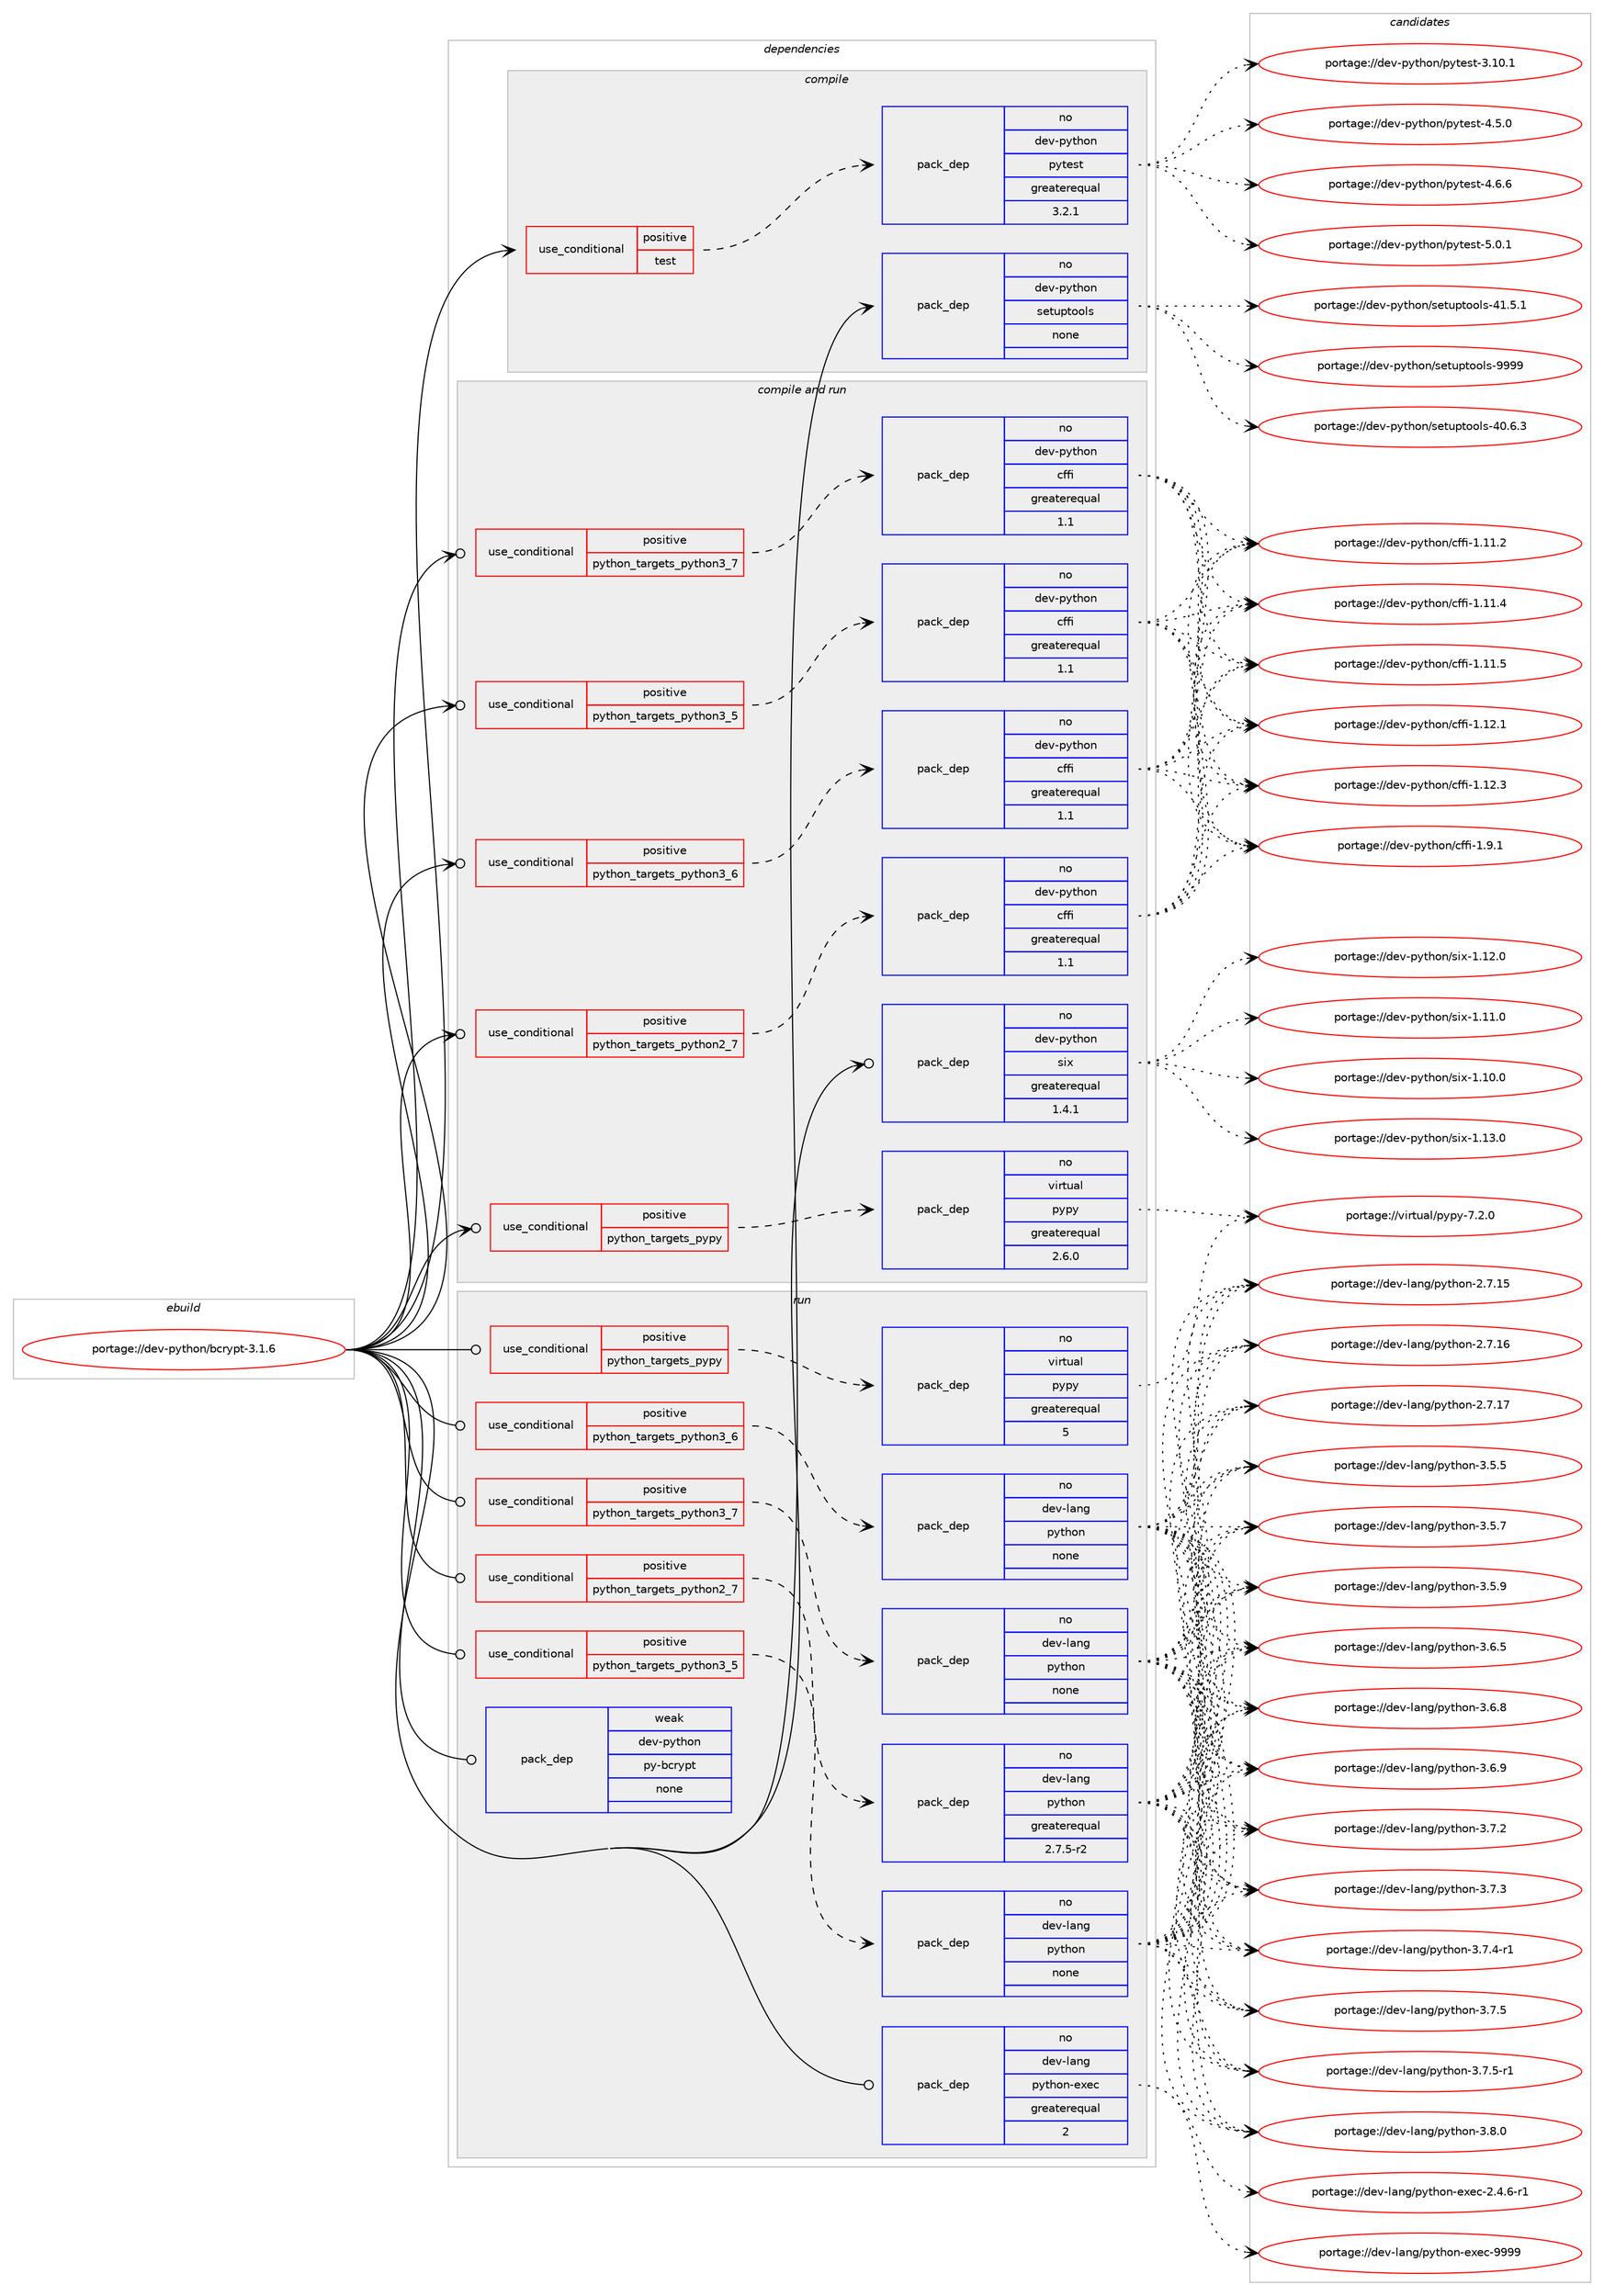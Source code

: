 digraph prolog {

# *************
# Graph options
# *************

newrank=true;
concentrate=true;
compound=true;
graph [rankdir=LR,fontname=Helvetica,fontsize=10,ranksep=1.5];#, ranksep=2.5, nodesep=0.2];
edge  [arrowhead=vee];
node  [fontname=Helvetica,fontsize=10];

# **********
# The ebuild
# **********

subgraph cluster_leftcol {
color=gray;
rank=same;
label=<<i>ebuild</i>>;
id [label="portage://dev-python/bcrypt-3.1.6", color=red, width=4, href="../dev-python/bcrypt-3.1.6.svg"];
}

# ****************
# The dependencies
# ****************

subgraph cluster_midcol {
color=gray;
label=<<i>dependencies</i>>;
subgraph cluster_compile {
fillcolor="#eeeeee";
style=filled;
label=<<i>compile</i>>;
subgraph cond26095 {
dependency131484 [label=<<TABLE BORDER="0" CELLBORDER="1" CELLSPACING="0" CELLPADDING="4"><TR><TD ROWSPAN="3" CELLPADDING="10">use_conditional</TD></TR><TR><TD>positive</TD></TR><TR><TD>test</TD></TR></TABLE>>, shape=none, color=red];
subgraph pack102082 {
dependency131485 [label=<<TABLE BORDER="0" CELLBORDER="1" CELLSPACING="0" CELLPADDING="4" WIDTH="220"><TR><TD ROWSPAN="6" CELLPADDING="30">pack_dep</TD></TR><TR><TD WIDTH="110">no</TD></TR><TR><TD>dev-python</TD></TR><TR><TD>pytest</TD></TR><TR><TD>greaterequal</TD></TR><TR><TD>3.2.1</TD></TR></TABLE>>, shape=none, color=blue];
}
dependency131484:e -> dependency131485:w [weight=20,style="dashed",arrowhead="vee"];
}
id:e -> dependency131484:w [weight=20,style="solid",arrowhead="vee"];
subgraph pack102083 {
dependency131486 [label=<<TABLE BORDER="0" CELLBORDER="1" CELLSPACING="0" CELLPADDING="4" WIDTH="220"><TR><TD ROWSPAN="6" CELLPADDING="30">pack_dep</TD></TR><TR><TD WIDTH="110">no</TD></TR><TR><TD>dev-python</TD></TR><TR><TD>setuptools</TD></TR><TR><TD>none</TD></TR><TR><TD></TD></TR></TABLE>>, shape=none, color=blue];
}
id:e -> dependency131486:w [weight=20,style="solid",arrowhead="vee"];
}
subgraph cluster_compileandrun {
fillcolor="#eeeeee";
style=filled;
label=<<i>compile and run</i>>;
subgraph cond26096 {
dependency131487 [label=<<TABLE BORDER="0" CELLBORDER="1" CELLSPACING="0" CELLPADDING="4"><TR><TD ROWSPAN="3" CELLPADDING="10">use_conditional</TD></TR><TR><TD>positive</TD></TR><TR><TD>python_targets_pypy</TD></TR></TABLE>>, shape=none, color=red];
subgraph pack102084 {
dependency131488 [label=<<TABLE BORDER="0" CELLBORDER="1" CELLSPACING="0" CELLPADDING="4" WIDTH="220"><TR><TD ROWSPAN="6" CELLPADDING="30">pack_dep</TD></TR><TR><TD WIDTH="110">no</TD></TR><TR><TD>virtual</TD></TR><TR><TD>pypy</TD></TR><TR><TD>greaterequal</TD></TR><TR><TD>2.6.0</TD></TR></TABLE>>, shape=none, color=blue];
}
dependency131487:e -> dependency131488:w [weight=20,style="dashed",arrowhead="vee"];
}
id:e -> dependency131487:w [weight=20,style="solid",arrowhead="odotvee"];
subgraph cond26097 {
dependency131489 [label=<<TABLE BORDER="0" CELLBORDER="1" CELLSPACING="0" CELLPADDING="4"><TR><TD ROWSPAN="3" CELLPADDING="10">use_conditional</TD></TR><TR><TD>positive</TD></TR><TR><TD>python_targets_python2_7</TD></TR></TABLE>>, shape=none, color=red];
subgraph pack102085 {
dependency131490 [label=<<TABLE BORDER="0" CELLBORDER="1" CELLSPACING="0" CELLPADDING="4" WIDTH="220"><TR><TD ROWSPAN="6" CELLPADDING="30">pack_dep</TD></TR><TR><TD WIDTH="110">no</TD></TR><TR><TD>dev-python</TD></TR><TR><TD>cffi</TD></TR><TR><TD>greaterequal</TD></TR><TR><TD>1.1</TD></TR></TABLE>>, shape=none, color=blue];
}
dependency131489:e -> dependency131490:w [weight=20,style="dashed",arrowhead="vee"];
}
id:e -> dependency131489:w [weight=20,style="solid",arrowhead="odotvee"];
subgraph cond26098 {
dependency131491 [label=<<TABLE BORDER="0" CELLBORDER="1" CELLSPACING="0" CELLPADDING="4"><TR><TD ROWSPAN="3" CELLPADDING="10">use_conditional</TD></TR><TR><TD>positive</TD></TR><TR><TD>python_targets_python3_5</TD></TR></TABLE>>, shape=none, color=red];
subgraph pack102086 {
dependency131492 [label=<<TABLE BORDER="0" CELLBORDER="1" CELLSPACING="0" CELLPADDING="4" WIDTH="220"><TR><TD ROWSPAN="6" CELLPADDING="30">pack_dep</TD></TR><TR><TD WIDTH="110">no</TD></TR><TR><TD>dev-python</TD></TR><TR><TD>cffi</TD></TR><TR><TD>greaterequal</TD></TR><TR><TD>1.1</TD></TR></TABLE>>, shape=none, color=blue];
}
dependency131491:e -> dependency131492:w [weight=20,style="dashed",arrowhead="vee"];
}
id:e -> dependency131491:w [weight=20,style="solid",arrowhead="odotvee"];
subgraph cond26099 {
dependency131493 [label=<<TABLE BORDER="0" CELLBORDER="1" CELLSPACING="0" CELLPADDING="4"><TR><TD ROWSPAN="3" CELLPADDING="10">use_conditional</TD></TR><TR><TD>positive</TD></TR><TR><TD>python_targets_python3_6</TD></TR></TABLE>>, shape=none, color=red];
subgraph pack102087 {
dependency131494 [label=<<TABLE BORDER="0" CELLBORDER="1" CELLSPACING="0" CELLPADDING="4" WIDTH="220"><TR><TD ROWSPAN="6" CELLPADDING="30">pack_dep</TD></TR><TR><TD WIDTH="110">no</TD></TR><TR><TD>dev-python</TD></TR><TR><TD>cffi</TD></TR><TR><TD>greaterequal</TD></TR><TR><TD>1.1</TD></TR></TABLE>>, shape=none, color=blue];
}
dependency131493:e -> dependency131494:w [weight=20,style="dashed",arrowhead="vee"];
}
id:e -> dependency131493:w [weight=20,style="solid",arrowhead="odotvee"];
subgraph cond26100 {
dependency131495 [label=<<TABLE BORDER="0" CELLBORDER="1" CELLSPACING="0" CELLPADDING="4"><TR><TD ROWSPAN="3" CELLPADDING="10">use_conditional</TD></TR><TR><TD>positive</TD></TR><TR><TD>python_targets_python3_7</TD></TR></TABLE>>, shape=none, color=red];
subgraph pack102088 {
dependency131496 [label=<<TABLE BORDER="0" CELLBORDER="1" CELLSPACING="0" CELLPADDING="4" WIDTH="220"><TR><TD ROWSPAN="6" CELLPADDING="30">pack_dep</TD></TR><TR><TD WIDTH="110">no</TD></TR><TR><TD>dev-python</TD></TR><TR><TD>cffi</TD></TR><TR><TD>greaterequal</TD></TR><TR><TD>1.1</TD></TR></TABLE>>, shape=none, color=blue];
}
dependency131495:e -> dependency131496:w [weight=20,style="dashed",arrowhead="vee"];
}
id:e -> dependency131495:w [weight=20,style="solid",arrowhead="odotvee"];
subgraph pack102089 {
dependency131497 [label=<<TABLE BORDER="0" CELLBORDER="1" CELLSPACING="0" CELLPADDING="4" WIDTH="220"><TR><TD ROWSPAN="6" CELLPADDING="30">pack_dep</TD></TR><TR><TD WIDTH="110">no</TD></TR><TR><TD>dev-python</TD></TR><TR><TD>six</TD></TR><TR><TD>greaterequal</TD></TR><TR><TD>1.4.1</TD></TR></TABLE>>, shape=none, color=blue];
}
id:e -> dependency131497:w [weight=20,style="solid",arrowhead="odotvee"];
}
subgraph cluster_run {
fillcolor="#eeeeee";
style=filled;
label=<<i>run</i>>;
subgraph cond26101 {
dependency131498 [label=<<TABLE BORDER="0" CELLBORDER="1" CELLSPACING="0" CELLPADDING="4"><TR><TD ROWSPAN="3" CELLPADDING="10">use_conditional</TD></TR><TR><TD>positive</TD></TR><TR><TD>python_targets_pypy</TD></TR></TABLE>>, shape=none, color=red];
subgraph pack102090 {
dependency131499 [label=<<TABLE BORDER="0" CELLBORDER="1" CELLSPACING="0" CELLPADDING="4" WIDTH="220"><TR><TD ROWSPAN="6" CELLPADDING="30">pack_dep</TD></TR><TR><TD WIDTH="110">no</TD></TR><TR><TD>virtual</TD></TR><TR><TD>pypy</TD></TR><TR><TD>greaterequal</TD></TR><TR><TD>5</TD></TR></TABLE>>, shape=none, color=blue];
}
dependency131498:e -> dependency131499:w [weight=20,style="dashed",arrowhead="vee"];
}
id:e -> dependency131498:w [weight=20,style="solid",arrowhead="odot"];
subgraph cond26102 {
dependency131500 [label=<<TABLE BORDER="0" CELLBORDER="1" CELLSPACING="0" CELLPADDING="4"><TR><TD ROWSPAN="3" CELLPADDING="10">use_conditional</TD></TR><TR><TD>positive</TD></TR><TR><TD>python_targets_python2_7</TD></TR></TABLE>>, shape=none, color=red];
subgraph pack102091 {
dependency131501 [label=<<TABLE BORDER="0" CELLBORDER="1" CELLSPACING="0" CELLPADDING="4" WIDTH="220"><TR><TD ROWSPAN="6" CELLPADDING="30">pack_dep</TD></TR><TR><TD WIDTH="110">no</TD></TR><TR><TD>dev-lang</TD></TR><TR><TD>python</TD></TR><TR><TD>greaterequal</TD></TR><TR><TD>2.7.5-r2</TD></TR></TABLE>>, shape=none, color=blue];
}
dependency131500:e -> dependency131501:w [weight=20,style="dashed",arrowhead="vee"];
}
id:e -> dependency131500:w [weight=20,style="solid",arrowhead="odot"];
subgraph cond26103 {
dependency131502 [label=<<TABLE BORDER="0" CELLBORDER="1" CELLSPACING="0" CELLPADDING="4"><TR><TD ROWSPAN="3" CELLPADDING="10">use_conditional</TD></TR><TR><TD>positive</TD></TR><TR><TD>python_targets_python3_5</TD></TR></TABLE>>, shape=none, color=red];
subgraph pack102092 {
dependency131503 [label=<<TABLE BORDER="0" CELLBORDER="1" CELLSPACING="0" CELLPADDING="4" WIDTH="220"><TR><TD ROWSPAN="6" CELLPADDING="30">pack_dep</TD></TR><TR><TD WIDTH="110">no</TD></TR><TR><TD>dev-lang</TD></TR><TR><TD>python</TD></TR><TR><TD>none</TD></TR><TR><TD></TD></TR></TABLE>>, shape=none, color=blue];
}
dependency131502:e -> dependency131503:w [weight=20,style="dashed",arrowhead="vee"];
}
id:e -> dependency131502:w [weight=20,style="solid",arrowhead="odot"];
subgraph cond26104 {
dependency131504 [label=<<TABLE BORDER="0" CELLBORDER="1" CELLSPACING="0" CELLPADDING="4"><TR><TD ROWSPAN="3" CELLPADDING="10">use_conditional</TD></TR><TR><TD>positive</TD></TR><TR><TD>python_targets_python3_6</TD></TR></TABLE>>, shape=none, color=red];
subgraph pack102093 {
dependency131505 [label=<<TABLE BORDER="0" CELLBORDER="1" CELLSPACING="0" CELLPADDING="4" WIDTH="220"><TR><TD ROWSPAN="6" CELLPADDING="30">pack_dep</TD></TR><TR><TD WIDTH="110">no</TD></TR><TR><TD>dev-lang</TD></TR><TR><TD>python</TD></TR><TR><TD>none</TD></TR><TR><TD></TD></TR></TABLE>>, shape=none, color=blue];
}
dependency131504:e -> dependency131505:w [weight=20,style="dashed",arrowhead="vee"];
}
id:e -> dependency131504:w [weight=20,style="solid",arrowhead="odot"];
subgraph cond26105 {
dependency131506 [label=<<TABLE BORDER="0" CELLBORDER="1" CELLSPACING="0" CELLPADDING="4"><TR><TD ROWSPAN="3" CELLPADDING="10">use_conditional</TD></TR><TR><TD>positive</TD></TR><TR><TD>python_targets_python3_7</TD></TR></TABLE>>, shape=none, color=red];
subgraph pack102094 {
dependency131507 [label=<<TABLE BORDER="0" CELLBORDER="1" CELLSPACING="0" CELLPADDING="4" WIDTH="220"><TR><TD ROWSPAN="6" CELLPADDING="30">pack_dep</TD></TR><TR><TD WIDTH="110">no</TD></TR><TR><TD>dev-lang</TD></TR><TR><TD>python</TD></TR><TR><TD>none</TD></TR><TR><TD></TD></TR></TABLE>>, shape=none, color=blue];
}
dependency131506:e -> dependency131507:w [weight=20,style="dashed",arrowhead="vee"];
}
id:e -> dependency131506:w [weight=20,style="solid",arrowhead="odot"];
subgraph pack102095 {
dependency131508 [label=<<TABLE BORDER="0" CELLBORDER="1" CELLSPACING="0" CELLPADDING="4" WIDTH="220"><TR><TD ROWSPAN="6" CELLPADDING="30">pack_dep</TD></TR><TR><TD WIDTH="110">no</TD></TR><TR><TD>dev-lang</TD></TR><TR><TD>python-exec</TD></TR><TR><TD>greaterequal</TD></TR><TR><TD>2</TD></TR></TABLE>>, shape=none, color=blue];
}
id:e -> dependency131508:w [weight=20,style="solid",arrowhead="odot"];
subgraph pack102096 {
dependency131509 [label=<<TABLE BORDER="0" CELLBORDER="1" CELLSPACING="0" CELLPADDING="4" WIDTH="220"><TR><TD ROWSPAN="6" CELLPADDING="30">pack_dep</TD></TR><TR><TD WIDTH="110">weak</TD></TR><TR><TD>dev-python</TD></TR><TR><TD>py-bcrypt</TD></TR><TR><TD>none</TD></TR><TR><TD></TD></TR></TABLE>>, shape=none, color=blue];
}
id:e -> dependency131509:w [weight=20,style="solid",arrowhead="odot"];
}
}

# **************
# The candidates
# **************

subgraph cluster_choices {
rank=same;
color=gray;
label=<<i>candidates</i>>;

subgraph choice102082 {
color=black;
nodesep=1;
choiceportage100101118451121211161041111104711212111610111511645514649484649 [label="portage://dev-python/pytest-3.10.1", color=red, width=4,href="../dev-python/pytest-3.10.1.svg"];
choiceportage1001011184511212111610411111047112121116101115116455246534648 [label="portage://dev-python/pytest-4.5.0", color=red, width=4,href="../dev-python/pytest-4.5.0.svg"];
choiceportage1001011184511212111610411111047112121116101115116455246544654 [label="portage://dev-python/pytest-4.6.6", color=red, width=4,href="../dev-python/pytest-4.6.6.svg"];
choiceportage1001011184511212111610411111047112121116101115116455346484649 [label="portage://dev-python/pytest-5.0.1", color=red, width=4,href="../dev-python/pytest-5.0.1.svg"];
dependency131485:e -> choiceportage100101118451121211161041111104711212111610111511645514649484649:w [style=dotted,weight="100"];
dependency131485:e -> choiceportage1001011184511212111610411111047112121116101115116455246534648:w [style=dotted,weight="100"];
dependency131485:e -> choiceportage1001011184511212111610411111047112121116101115116455246544654:w [style=dotted,weight="100"];
dependency131485:e -> choiceportage1001011184511212111610411111047112121116101115116455346484649:w [style=dotted,weight="100"];
}
subgraph choice102083 {
color=black;
nodesep=1;
choiceportage100101118451121211161041111104711510111611711211611111110811545524846544651 [label="portage://dev-python/setuptools-40.6.3", color=red, width=4,href="../dev-python/setuptools-40.6.3.svg"];
choiceportage100101118451121211161041111104711510111611711211611111110811545524946534649 [label="portage://dev-python/setuptools-41.5.1", color=red, width=4,href="../dev-python/setuptools-41.5.1.svg"];
choiceportage10010111845112121116104111110471151011161171121161111111081154557575757 [label="portage://dev-python/setuptools-9999", color=red, width=4,href="../dev-python/setuptools-9999.svg"];
dependency131486:e -> choiceportage100101118451121211161041111104711510111611711211611111110811545524846544651:w [style=dotted,weight="100"];
dependency131486:e -> choiceportage100101118451121211161041111104711510111611711211611111110811545524946534649:w [style=dotted,weight="100"];
dependency131486:e -> choiceportage10010111845112121116104111110471151011161171121161111111081154557575757:w [style=dotted,weight="100"];
}
subgraph choice102084 {
color=black;
nodesep=1;
choiceportage1181051141161179710847112121112121455546504648 [label="portage://virtual/pypy-7.2.0", color=red, width=4,href="../virtual/pypy-7.2.0.svg"];
dependency131488:e -> choiceportage1181051141161179710847112121112121455546504648:w [style=dotted,weight="100"];
}
subgraph choice102085 {
color=black;
nodesep=1;
choiceportage10010111845112121116104111110479910210210545494649494650 [label="portage://dev-python/cffi-1.11.2", color=red, width=4,href="../dev-python/cffi-1.11.2.svg"];
choiceportage10010111845112121116104111110479910210210545494649494652 [label="portage://dev-python/cffi-1.11.4", color=red, width=4,href="../dev-python/cffi-1.11.4.svg"];
choiceportage10010111845112121116104111110479910210210545494649494653 [label="portage://dev-python/cffi-1.11.5", color=red, width=4,href="../dev-python/cffi-1.11.5.svg"];
choiceportage10010111845112121116104111110479910210210545494649504649 [label="portage://dev-python/cffi-1.12.1", color=red, width=4,href="../dev-python/cffi-1.12.1.svg"];
choiceportage10010111845112121116104111110479910210210545494649504651 [label="portage://dev-python/cffi-1.12.3", color=red, width=4,href="../dev-python/cffi-1.12.3.svg"];
choiceportage100101118451121211161041111104799102102105454946574649 [label="portage://dev-python/cffi-1.9.1", color=red, width=4,href="../dev-python/cffi-1.9.1.svg"];
dependency131490:e -> choiceportage10010111845112121116104111110479910210210545494649494650:w [style=dotted,weight="100"];
dependency131490:e -> choiceportage10010111845112121116104111110479910210210545494649494652:w [style=dotted,weight="100"];
dependency131490:e -> choiceportage10010111845112121116104111110479910210210545494649494653:w [style=dotted,weight="100"];
dependency131490:e -> choiceportage10010111845112121116104111110479910210210545494649504649:w [style=dotted,weight="100"];
dependency131490:e -> choiceportage10010111845112121116104111110479910210210545494649504651:w [style=dotted,weight="100"];
dependency131490:e -> choiceportage100101118451121211161041111104799102102105454946574649:w [style=dotted,weight="100"];
}
subgraph choice102086 {
color=black;
nodesep=1;
choiceportage10010111845112121116104111110479910210210545494649494650 [label="portage://dev-python/cffi-1.11.2", color=red, width=4,href="../dev-python/cffi-1.11.2.svg"];
choiceportage10010111845112121116104111110479910210210545494649494652 [label="portage://dev-python/cffi-1.11.4", color=red, width=4,href="../dev-python/cffi-1.11.4.svg"];
choiceportage10010111845112121116104111110479910210210545494649494653 [label="portage://dev-python/cffi-1.11.5", color=red, width=4,href="../dev-python/cffi-1.11.5.svg"];
choiceportage10010111845112121116104111110479910210210545494649504649 [label="portage://dev-python/cffi-1.12.1", color=red, width=4,href="../dev-python/cffi-1.12.1.svg"];
choiceportage10010111845112121116104111110479910210210545494649504651 [label="portage://dev-python/cffi-1.12.3", color=red, width=4,href="../dev-python/cffi-1.12.3.svg"];
choiceportage100101118451121211161041111104799102102105454946574649 [label="portage://dev-python/cffi-1.9.1", color=red, width=4,href="../dev-python/cffi-1.9.1.svg"];
dependency131492:e -> choiceportage10010111845112121116104111110479910210210545494649494650:w [style=dotted,weight="100"];
dependency131492:e -> choiceportage10010111845112121116104111110479910210210545494649494652:w [style=dotted,weight="100"];
dependency131492:e -> choiceportage10010111845112121116104111110479910210210545494649494653:w [style=dotted,weight="100"];
dependency131492:e -> choiceportage10010111845112121116104111110479910210210545494649504649:w [style=dotted,weight="100"];
dependency131492:e -> choiceportage10010111845112121116104111110479910210210545494649504651:w [style=dotted,weight="100"];
dependency131492:e -> choiceportage100101118451121211161041111104799102102105454946574649:w [style=dotted,weight="100"];
}
subgraph choice102087 {
color=black;
nodesep=1;
choiceportage10010111845112121116104111110479910210210545494649494650 [label="portage://dev-python/cffi-1.11.2", color=red, width=4,href="../dev-python/cffi-1.11.2.svg"];
choiceportage10010111845112121116104111110479910210210545494649494652 [label="portage://dev-python/cffi-1.11.4", color=red, width=4,href="../dev-python/cffi-1.11.4.svg"];
choiceportage10010111845112121116104111110479910210210545494649494653 [label="portage://dev-python/cffi-1.11.5", color=red, width=4,href="../dev-python/cffi-1.11.5.svg"];
choiceportage10010111845112121116104111110479910210210545494649504649 [label="portage://dev-python/cffi-1.12.1", color=red, width=4,href="../dev-python/cffi-1.12.1.svg"];
choiceportage10010111845112121116104111110479910210210545494649504651 [label="portage://dev-python/cffi-1.12.3", color=red, width=4,href="../dev-python/cffi-1.12.3.svg"];
choiceportage100101118451121211161041111104799102102105454946574649 [label="portage://dev-python/cffi-1.9.1", color=red, width=4,href="../dev-python/cffi-1.9.1.svg"];
dependency131494:e -> choiceportage10010111845112121116104111110479910210210545494649494650:w [style=dotted,weight="100"];
dependency131494:e -> choiceportage10010111845112121116104111110479910210210545494649494652:w [style=dotted,weight="100"];
dependency131494:e -> choiceportage10010111845112121116104111110479910210210545494649494653:w [style=dotted,weight="100"];
dependency131494:e -> choiceportage10010111845112121116104111110479910210210545494649504649:w [style=dotted,weight="100"];
dependency131494:e -> choiceportage10010111845112121116104111110479910210210545494649504651:w [style=dotted,weight="100"];
dependency131494:e -> choiceportage100101118451121211161041111104799102102105454946574649:w [style=dotted,weight="100"];
}
subgraph choice102088 {
color=black;
nodesep=1;
choiceportage10010111845112121116104111110479910210210545494649494650 [label="portage://dev-python/cffi-1.11.2", color=red, width=4,href="../dev-python/cffi-1.11.2.svg"];
choiceportage10010111845112121116104111110479910210210545494649494652 [label="portage://dev-python/cffi-1.11.4", color=red, width=4,href="../dev-python/cffi-1.11.4.svg"];
choiceportage10010111845112121116104111110479910210210545494649494653 [label="portage://dev-python/cffi-1.11.5", color=red, width=4,href="../dev-python/cffi-1.11.5.svg"];
choiceportage10010111845112121116104111110479910210210545494649504649 [label="portage://dev-python/cffi-1.12.1", color=red, width=4,href="../dev-python/cffi-1.12.1.svg"];
choiceportage10010111845112121116104111110479910210210545494649504651 [label="portage://dev-python/cffi-1.12.3", color=red, width=4,href="../dev-python/cffi-1.12.3.svg"];
choiceportage100101118451121211161041111104799102102105454946574649 [label="portage://dev-python/cffi-1.9.1", color=red, width=4,href="../dev-python/cffi-1.9.1.svg"];
dependency131496:e -> choiceportage10010111845112121116104111110479910210210545494649494650:w [style=dotted,weight="100"];
dependency131496:e -> choiceportage10010111845112121116104111110479910210210545494649494652:w [style=dotted,weight="100"];
dependency131496:e -> choiceportage10010111845112121116104111110479910210210545494649494653:w [style=dotted,weight="100"];
dependency131496:e -> choiceportage10010111845112121116104111110479910210210545494649504649:w [style=dotted,weight="100"];
dependency131496:e -> choiceportage10010111845112121116104111110479910210210545494649504651:w [style=dotted,weight="100"];
dependency131496:e -> choiceportage100101118451121211161041111104799102102105454946574649:w [style=dotted,weight="100"];
}
subgraph choice102089 {
color=black;
nodesep=1;
choiceportage100101118451121211161041111104711510512045494649484648 [label="portage://dev-python/six-1.10.0", color=red, width=4,href="../dev-python/six-1.10.0.svg"];
choiceportage100101118451121211161041111104711510512045494649494648 [label="portage://dev-python/six-1.11.0", color=red, width=4,href="../dev-python/six-1.11.0.svg"];
choiceportage100101118451121211161041111104711510512045494649504648 [label="portage://dev-python/six-1.12.0", color=red, width=4,href="../dev-python/six-1.12.0.svg"];
choiceportage100101118451121211161041111104711510512045494649514648 [label="portage://dev-python/six-1.13.0", color=red, width=4,href="../dev-python/six-1.13.0.svg"];
dependency131497:e -> choiceportage100101118451121211161041111104711510512045494649484648:w [style=dotted,weight="100"];
dependency131497:e -> choiceportage100101118451121211161041111104711510512045494649494648:w [style=dotted,weight="100"];
dependency131497:e -> choiceportage100101118451121211161041111104711510512045494649504648:w [style=dotted,weight="100"];
dependency131497:e -> choiceportage100101118451121211161041111104711510512045494649514648:w [style=dotted,weight="100"];
}
subgraph choice102090 {
color=black;
nodesep=1;
choiceportage1181051141161179710847112121112121455546504648 [label="portage://virtual/pypy-7.2.0", color=red, width=4,href="../virtual/pypy-7.2.0.svg"];
dependency131499:e -> choiceportage1181051141161179710847112121112121455546504648:w [style=dotted,weight="100"];
}
subgraph choice102091 {
color=black;
nodesep=1;
choiceportage10010111845108971101034711212111610411111045504655464953 [label="portage://dev-lang/python-2.7.15", color=red, width=4,href="../dev-lang/python-2.7.15.svg"];
choiceportage10010111845108971101034711212111610411111045504655464954 [label="portage://dev-lang/python-2.7.16", color=red, width=4,href="../dev-lang/python-2.7.16.svg"];
choiceportage10010111845108971101034711212111610411111045504655464955 [label="portage://dev-lang/python-2.7.17", color=red, width=4,href="../dev-lang/python-2.7.17.svg"];
choiceportage100101118451089711010347112121116104111110455146534653 [label="portage://dev-lang/python-3.5.5", color=red, width=4,href="../dev-lang/python-3.5.5.svg"];
choiceportage100101118451089711010347112121116104111110455146534655 [label="portage://dev-lang/python-3.5.7", color=red, width=4,href="../dev-lang/python-3.5.7.svg"];
choiceportage100101118451089711010347112121116104111110455146534657 [label="portage://dev-lang/python-3.5.9", color=red, width=4,href="../dev-lang/python-3.5.9.svg"];
choiceportage100101118451089711010347112121116104111110455146544653 [label="portage://dev-lang/python-3.6.5", color=red, width=4,href="../dev-lang/python-3.6.5.svg"];
choiceportage100101118451089711010347112121116104111110455146544656 [label="portage://dev-lang/python-3.6.8", color=red, width=4,href="../dev-lang/python-3.6.8.svg"];
choiceportage100101118451089711010347112121116104111110455146544657 [label="portage://dev-lang/python-3.6.9", color=red, width=4,href="../dev-lang/python-3.6.9.svg"];
choiceportage100101118451089711010347112121116104111110455146554650 [label="portage://dev-lang/python-3.7.2", color=red, width=4,href="../dev-lang/python-3.7.2.svg"];
choiceportage100101118451089711010347112121116104111110455146554651 [label="portage://dev-lang/python-3.7.3", color=red, width=4,href="../dev-lang/python-3.7.3.svg"];
choiceportage1001011184510897110103471121211161041111104551465546524511449 [label="portage://dev-lang/python-3.7.4-r1", color=red, width=4,href="../dev-lang/python-3.7.4-r1.svg"];
choiceportage100101118451089711010347112121116104111110455146554653 [label="portage://dev-lang/python-3.7.5", color=red, width=4,href="../dev-lang/python-3.7.5.svg"];
choiceportage1001011184510897110103471121211161041111104551465546534511449 [label="portage://dev-lang/python-3.7.5-r1", color=red, width=4,href="../dev-lang/python-3.7.5-r1.svg"];
choiceportage100101118451089711010347112121116104111110455146564648 [label="portage://dev-lang/python-3.8.0", color=red, width=4,href="../dev-lang/python-3.8.0.svg"];
dependency131501:e -> choiceportage10010111845108971101034711212111610411111045504655464953:w [style=dotted,weight="100"];
dependency131501:e -> choiceportage10010111845108971101034711212111610411111045504655464954:w [style=dotted,weight="100"];
dependency131501:e -> choiceportage10010111845108971101034711212111610411111045504655464955:w [style=dotted,weight="100"];
dependency131501:e -> choiceportage100101118451089711010347112121116104111110455146534653:w [style=dotted,weight="100"];
dependency131501:e -> choiceportage100101118451089711010347112121116104111110455146534655:w [style=dotted,weight="100"];
dependency131501:e -> choiceportage100101118451089711010347112121116104111110455146534657:w [style=dotted,weight="100"];
dependency131501:e -> choiceportage100101118451089711010347112121116104111110455146544653:w [style=dotted,weight="100"];
dependency131501:e -> choiceportage100101118451089711010347112121116104111110455146544656:w [style=dotted,weight="100"];
dependency131501:e -> choiceportage100101118451089711010347112121116104111110455146544657:w [style=dotted,weight="100"];
dependency131501:e -> choiceportage100101118451089711010347112121116104111110455146554650:w [style=dotted,weight="100"];
dependency131501:e -> choiceportage100101118451089711010347112121116104111110455146554651:w [style=dotted,weight="100"];
dependency131501:e -> choiceportage1001011184510897110103471121211161041111104551465546524511449:w [style=dotted,weight="100"];
dependency131501:e -> choiceportage100101118451089711010347112121116104111110455146554653:w [style=dotted,weight="100"];
dependency131501:e -> choiceportage1001011184510897110103471121211161041111104551465546534511449:w [style=dotted,weight="100"];
dependency131501:e -> choiceportage100101118451089711010347112121116104111110455146564648:w [style=dotted,weight="100"];
}
subgraph choice102092 {
color=black;
nodesep=1;
choiceportage10010111845108971101034711212111610411111045504655464953 [label="portage://dev-lang/python-2.7.15", color=red, width=4,href="../dev-lang/python-2.7.15.svg"];
choiceportage10010111845108971101034711212111610411111045504655464954 [label="portage://dev-lang/python-2.7.16", color=red, width=4,href="../dev-lang/python-2.7.16.svg"];
choiceportage10010111845108971101034711212111610411111045504655464955 [label="portage://dev-lang/python-2.7.17", color=red, width=4,href="../dev-lang/python-2.7.17.svg"];
choiceportage100101118451089711010347112121116104111110455146534653 [label="portage://dev-lang/python-3.5.5", color=red, width=4,href="../dev-lang/python-3.5.5.svg"];
choiceportage100101118451089711010347112121116104111110455146534655 [label="portage://dev-lang/python-3.5.7", color=red, width=4,href="../dev-lang/python-3.5.7.svg"];
choiceportage100101118451089711010347112121116104111110455146534657 [label="portage://dev-lang/python-3.5.9", color=red, width=4,href="../dev-lang/python-3.5.9.svg"];
choiceportage100101118451089711010347112121116104111110455146544653 [label="portage://dev-lang/python-3.6.5", color=red, width=4,href="../dev-lang/python-3.6.5.svg"];
choiceportage100101118451089711010347112121116104111110455146544656 [label="portage://dev-lang/python-3.6.8", color=red, width=4,href="../dev-lang/python-3.6.8.svg"];
choiceportage100101118451089711010347112121116104111110455146544657 [label="portage://dev-lang/python-3.6.9", color=red, width=4,href="../dev-lang/python-3.6.9.svg"];
choiceportage100101118451089711010347112121116104111110455146554650 [label="portage://dev-lang/python-3.7.2", color=red, width=4,href="../dev-lang/python-3.7.2.svg"];
choiceportage100101118451089711010347112121116104111110455146554651 [label="portage://dev-lang/python-3.7.3", color=red, width=4,href="../dev-lang/python-3.7.3.svg"];
choiceportage1001011184510897110103471121211161041111104551465546524511449 [label="portage://dev-lang/python-3.7.4-r1", color=red, width=4,href="../dev-lang/python-3.7.4-r1.svg"];
choiceportage100101118451089711010347112121116104111110455146554653 [label="portage://dev-lang/python-3.7.5", color=red, width=4,href="../dev-lang/python-3.7.5.svg"];
choiceportage1001011184510897110103471121211161041111104551465546534511449 [label="portage://dev-lang/python-3.7.5-r1", color=red, width=4,href="../dev-lang/python-3.7.5-r1.svg"];
choiceportage100101118451089711010347112121116104111110455146564648 [label="portage://dev-lang/python-3.8.0", color=red, width=4,href="../dev-lang/python-3.8.0.svg"];
dependency131503:e -> choiceportage10010111845108971101034711212111610411111045504655464953:w [style=dotted,weight="100"];
dependency131503:e -> choiceportage10010111845108971101034711212111610411111045504655464954:w [style=dotted,weight="100"];
dependency131503:e -> choiceportage10010111845108971101034711212111610411111045504655464955:w [style=dotted,weight="100"];
dependency131503:e -> choiceportage100101118451089711010347112121116104111110455146534653:w [style=dotted,weight="100"];
dependency131503:e -> choiceportage100101118451089711010347112121116104111110455146534655:w [style=dotted,weight="100"];
dependency131503:e -> choiceportage100101118451089711010347112121116104111110455146534657:w [style=dotted,weight="100"];
dependency131503:e -> choiceportage100101118451089711010347112121116104111110455146544653:w [style=dotted,weight="100"];
dependency131503:e -> choiceportage100101118451089711010347112121116104111110455146544656:w [style=dotted,weight="100"];
dependency131503:e -> choiceportage100101118451089711010347112121116104111110455146544657:w [style=dotted,weight="100"];
dependency131503:e -> choiceportage100101118451089711010347112121116104111110455146554650:w [style=dotted,weight="100"];
dependency131503:e -> choiceportage100101118451089711010347112121116104111110455146554651:w [style=dotted,weight="100"];
dependency131503:e -> choiceportage1001011184510897110103471121211161041111104551465546524511449:w [style=dotted,weight="100"];
dependency131503:e -> choiceportage100101118451089711010347112121116104111110455146554653:w [style=dotted,weight="100"];
dependency131503:e -> choiceportage1001011184510897110103471121211161041111104551465546534511449:w [style=dotted,weight="100"];
dependency131503:e -> choiceportage100101118451089711010347112121116104111110455146564648:w [style=dotted,weight="100"];
}
subgraph choice102093 {
color=black;
nodesep=1;
choiceportage10010111845108971101034711212111610411111045504655464953 [label="portage://dev-lang/python-2.7.15", color=red, width=4,href="../dev-lang/python-2.7.15.svg"];
choiceportage10010111845108971101034711212111610411111045504655464954 [label="portage://dev-lang/python-2.7.16", color=red, width=4,href="../dev-lang/python-2.7.16.svg"];
choiceportage10010111845108971101034711212111610411111045504655464955 [label="portage://dev-lang/python-2.7.17", color=red, width=4,href="../dev-lang/python-2.7.17.svg"];
choiceportage100101118451089711010347112121116104111110455146534653 [label="portage://dev-lang/python-3.5.5", color=red, width=4,href="../dev-lang/python-3.5.5.svg"];
choiceportage100101118451089711010347112121116104111110455146534655 [label="portage://dev-lang/python-3.5.7", color=red, width=4,href="../dev-lang/python-3.5.7.svg"];
choiceportage100101118451089711010347112121116104111110455146534657 [label="portage://dev-lang/python-3.5.9", color=red, width=4,href="../dev-lang/python-3.5.9.svg"];
choiceportage100101118451089711010347112121116104111110455146544653 [label="portage://dev-lang/python-3.6.5", color=red, width=4,href="../dev-lang/python-3.6.5.svg"];
choiceportage100101118451089711010347112121116104111110455146544656 [label="portage://dev-lang/python-3.6.8", color=red, width=4,href="../dev-lang/python-3.6.8.svg"];
choiceportage100101118451089711010347112121116104111110455146544657 [label="portage://dev-lang/python-3.6.9", color=red, width=4,href="../dev-lang/python-3.6.9.svg"];
choiceportage100101118451089711010347112121116104111110455146554650 [label="portage://dev-lang/python-3.7.2", color=red, width=4,href="../dev-lang/python-3.7.2.svg"];
choiceportage100101118451089711010347112121116104111110455146554651 [label="portage://dev-lang/python-3.7.3", color=red, width=4,href="../dev-lang/python-3.7.3.svg"];
choiceportage1001011184510897110103471121211161041111104551465546524511449 [label="portage://dev-lang/python-3.7.4-r1", color=red, width=4,href="../dev-lang/python-3.7.4-r1.svg"];
choiceportage100101118451089711010347112121116104111110455146554653 [label="portage://dev-lang/python-3.7.5", color=red, width=4,href="../dev-lang/python-3.7.5.svg"];
choiceportage1001011184510897110103471121211161041111104551465546534511449 [label="portage://dev-lang/python-3.7.5-r1", color=red, width=4,href="../dev-lang/python-3.7.5-r1.svg"];
choiceportage100101118451089711010347112121116104111110455146564648 [label="portage://dev-lang/python-3.8.0", color=red, width=4,href="../dev-lang/python-3.8.0.svg"];
dependency131505:e -> choiceportage10010111845108971101034711212111610411111045504655464953:w [style=dotted,weight="100"];
dependency131505:e -> choiceportage10010111845108971101034711212111610411111045504655464954:w [style=dotted,weight="100"];
dependency131505:e -> choiceportage10010111845108971101034711212111610411111045504655464955:w [style=dotted,weight="100"];
dependency131505:e -> choiceportage100101118451089711010347112121116104111110455146534653:w [style=dotted,weight="100"];
dependency131505:e -> choiceportage100101118451089711010347112121116104111110455146534655:w [style=dotted,weight="100"];
dependency131505:e -> choiceportage100101118451089711010347112121116104111110455146534657:w [style=dotted,weight="100"];
dependency131505:e -> choiceportage100101118451089711010347112121116104111110455146544653:w [style=dotted,weight="100"];
dependency131505:e -> choiceportage100101118451089711010347112121116104111110455146544656:w [style=dotted,weight="100"];
dependency131505:e -> choiceportage100101118451089711010347112121116104111110455146544657:w [style=dotted,weight="100"];
dependency131505:e -> choiceportage100101118451089711010347112121116104111110455146554650:w [style=dotted,weight="100"];
dependency131505:e -> choiceportage100101118451089711010347112121116104111110455146554651:w [style=dotted,weight="100"];
dependency131505:e -> choiceportage1001011184510897110103471121211161041111104551465546524511449:w [style=dotted,weight="100"];
dependency131505:e -> choiceportage100101118451089711010347112121116104111110455146554653:w [style=dotted,weight="100"];
dependency131505:e -> choiceportage1001011184510897110103471121211161041111104551465546534511449:w [style=dotted,weight="100"];
dependency131505:e -> choiceportage100101118451089711010347112121116104111110455146564648:w [style=dotted,weight="100"];
}
subgraph choice102094 {
color=black;
nodesep=1;
choiceportage10010111845108971101034711212111610411111045504655464953 [label="portage://dev-lang/python-2.7.15", color=red, width=4,href="../dev-lang/python-2.7.15.svg"];
choiceportage10010111845108971101034711212111610411111045504655464954 [label="portage://dev-lang/python-2.7.16", color=red, width=4,href="../dev-lang/python-2.7.16.svg"];
choiceportage10010111845108971101034711212111610411111045504655464955 [label="portage://dev-lang/python-2.7.17", color=red, width=4,href="../dev-lang/python-2.7.17.svg"];
choiceportage100101118451089711010347112121116104111110455146534653 [label="portage://dev-lang/python-3.5.5", color=red, width=4,href="../dev-lang/python-3.5.5.svg"];
choiceportage100101118451089711010347112121116104111110455146534655 [label="portage://dev-lang/python-3.5.7", color=red, width=4,href="../dev-lang/python-3.5.7.svg"];
choiceportage100101118451089711010347112121116104111110455146534657 [label="portage://dev-lang/python-3.5.9", color=red, width=4,href="../dev-lang/python-3.5.9.svg"];
choiceportage100101118451089711010347112121116104111110455146544653 [label="portage://dev-lang/python-3.6.5", color=red, width=4,href="../dev-lang/python-3.6.5.svg"];
choiceportage100101118451089711010347112121116104111110455146544656 [label="portage://dev-lang/python-3.6.8", color=red, width=4,href="../dev-lang/python-3.6.8.svg"];
choiceportage100101118451089711010347112121116104111110455146544657 [label="portage://dev-lang/python-3.6.9", color=red, width=4,href="../dev-lang/python-3.6.9.svg"];
choiceportage100101118451089711010347112121116104111110455146554650 [label="portage://dev-lang/python-3.7.2", color=red, width=4,href="../dev-lang/python-3.7.2.svg"];
choiceportage100101118451089711010347112121116104111110455146554651 [label="portage://dev-lang/python-3.7.3", color=red, width=4,href="../dev-lang/python-3.7.3.svg"];
choiceportage1001011184510897110103471121211161041111104551465546524511449 [label="portage://dev-lang/python-3.7.4-r1", color=red, width=4,href="../dev-lang/python-3.7.4-r1.svg"];
choiceportage100101118451089711010347112121116104111110455146554653 [label="portage://dev-lang/python-3.7.5", color=red, width=4,href="../dev-lang/python-3.7.5.svg"];
choiceportage1001011184510897110103471121211161041111104551465546534511449 [label="portage://dev-lang/python-3.7.5-r1", color=red, width=4,href="../dev-lang/python-3.7.5-r1.svg"];
choiceportage100101118451089711010347112121116104111110455146564648 [label="portage://dev-lang/python-3.8.0", color=red, width=4,href="../dev-lang/python-3.8.0.svg"];
dependency131507:e -> choiceportage10010111845108971101034711212111610411111045504655464953:w [style=dotted,weight="100"];
dependency131507:e -> choiceportage10010111845108971101034711212111610411111045504655464954:w [style=dotted,weight="100"];
dependency131507:e -> choiceportage10010111845108971101034711212111610411111045504655464955:w [style=dotted,weight="100"];
dependency131507:e -> choiceportage100101118451089711010347112121116104111110455146534653:w [style=dotted,weight="100"];
dependency131507:e -> choiceportage100101118451089711010347112121116104111110455146534655:w [style=dotted,weight="100"];
dependency131507:e -> choiceportage100101118451089711010347112121116104111110455146534657:w [style=dotted,weight="100"];
dependency131507:e -> choiceportage100101118451089711010347112121116104111110455146544653:w [style=dotted,weight="100"];
dependency131507:e -> choiceportage100101118451089711010347112121116104111110455146544656:w [style=dotted,weight="100"];
dependency131507:e -> choiceportage100101118451089711010347112121116104111110455146544657:w [style=dotted,weight="100"];
dependency131507:e -> choiceportage100101118451089711010347112121116104111110455146554650:w [style=dotted,weight="100"];
dependency131507:e -> choiceportage100101118451089711010347112121116104111110455146554651:w [style=dotted,weight="100"];
dependency131507:e -> choiceportage1001011184510897110103471121211161041111104551465546524511449:w [style=dotted,weight="100"];
dependency131507:e -> choiceportage100101118451089711010347112121116104111110455146554653:w [style=dotted,weight="100"];
dependency131507:e -> choiceportage1001011184510897110103471121211161041111104551465546534511449:w [style=dotted,weight="100"];
dependency131507:e -> choiceportage100101118451089711010347112121116104111110455146564648:w [style=dotted,weight="100"];
}
subgraph choice102095 {
color=black;
nodesep=1;
choiceportage10010111845108971101034711212111610411111045101120101994550465246544511449 [label="portage://dev-lang/python-exec-2.4.6-r1", color=red, width=4,href="../dev-lang/python-exec-2.4.6-r1.svg"];
choiceportage10010111845108971101034711212111610411111045101120101994557575757 [label="portage://dev-lang/python-exec-9999", color=red, width=4,href="../dev-lang/python-exec-9999.svg"];
dependency131508:e -> choiceportage10010111845108971101034711212111610411111045101120101994550465246544511449:w [style=dotted,weight="100"];
dependency131508:e -> choiceportage10010111845108971101034711212111610411111045101120101994557575757:w [style=dotted,weight="100"];
}
subgraph choice102096 {
color=black;
nodesep=1;
}
}

}

